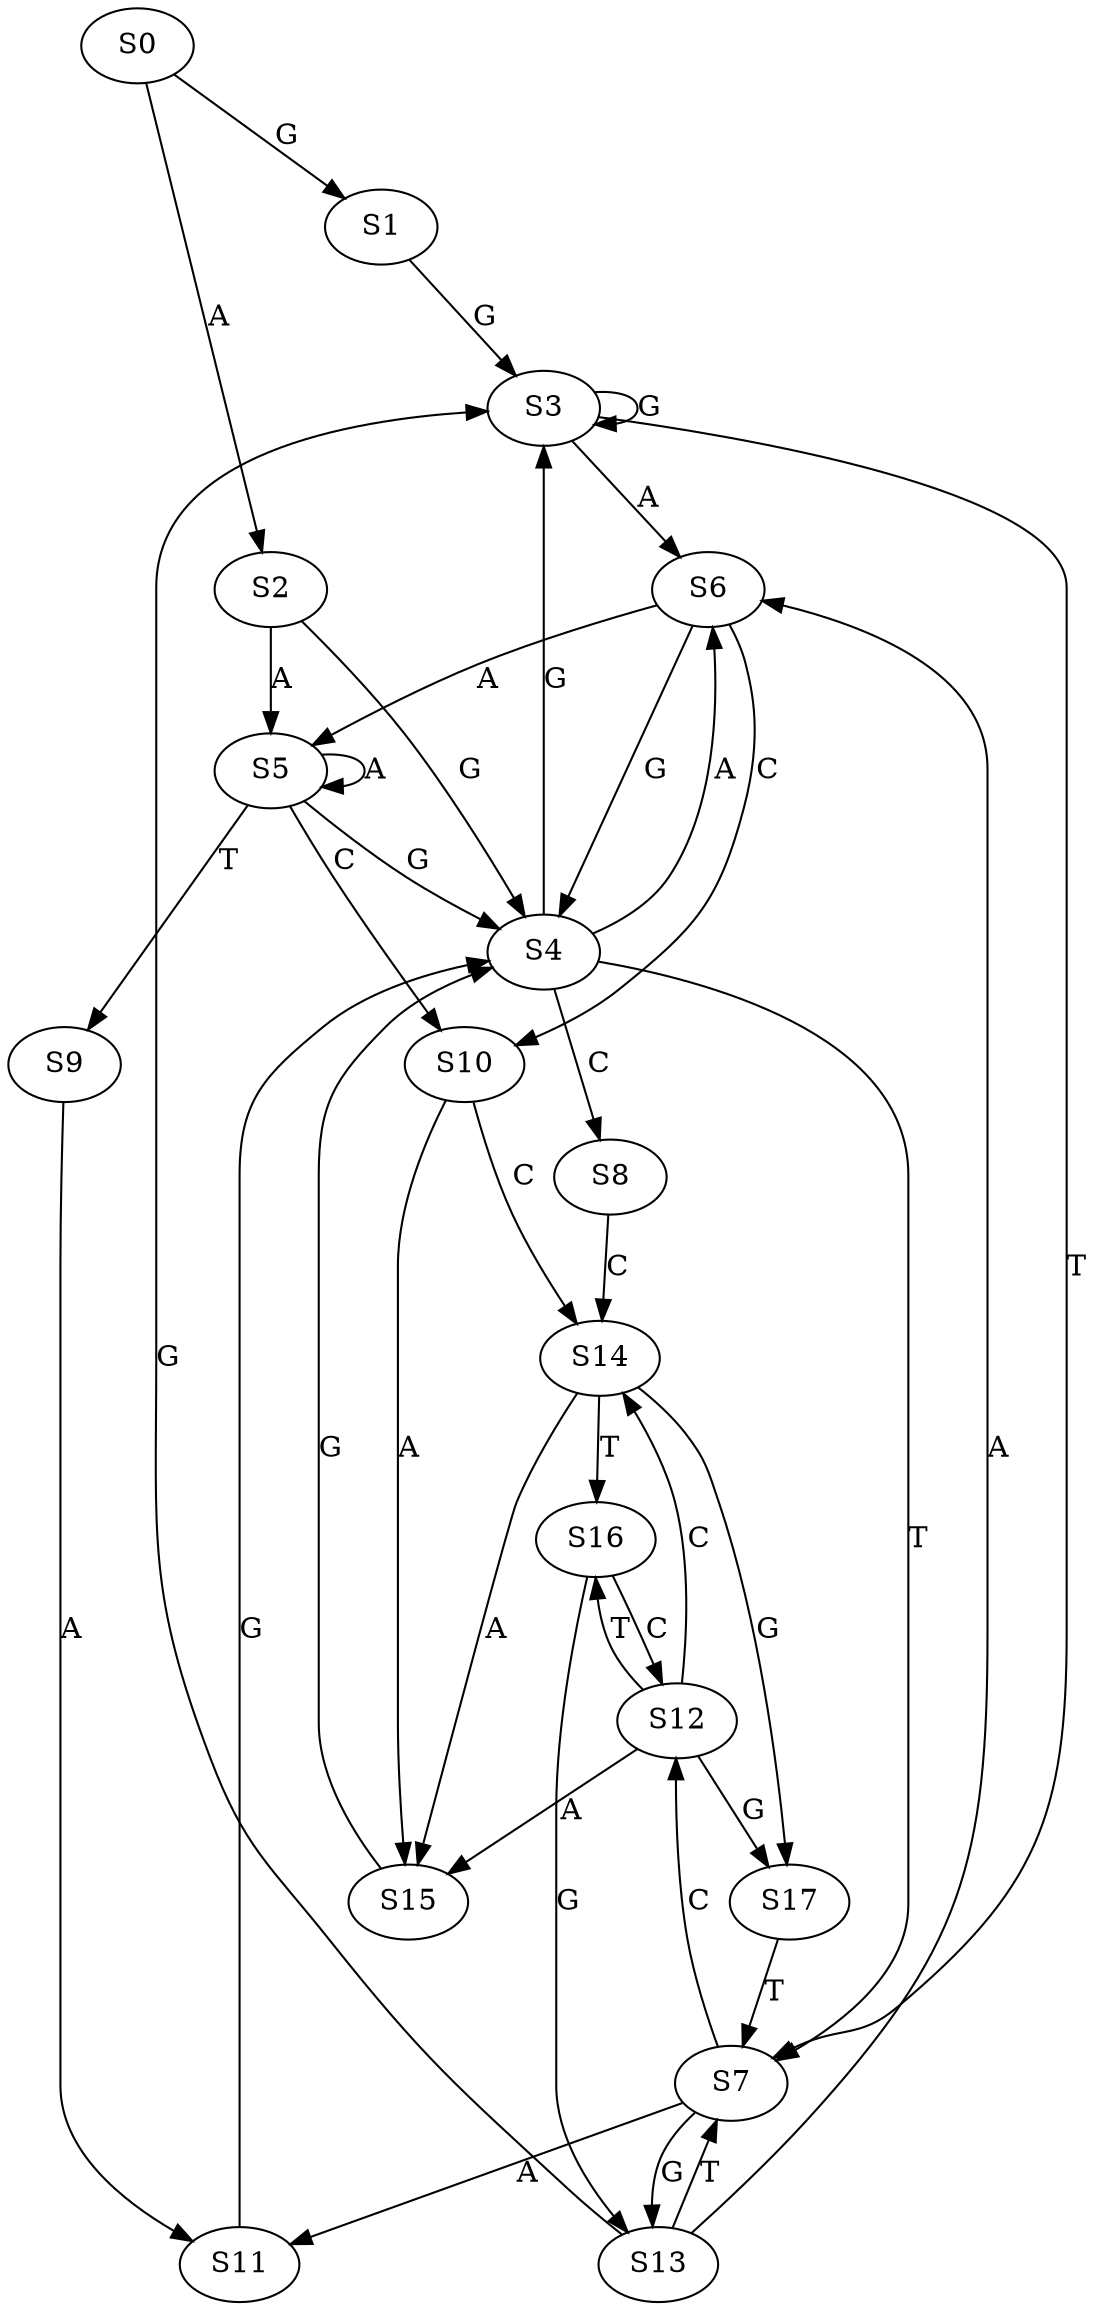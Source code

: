 strict digraph  {
	S0 -> S1 [ label = G ];
	S0 -> S2 [ label = A ];
	S1 -> S3 [ label = G ];
	S2 -> S4 [ label = G ];
	S2 -> S5 [ label = A ];
	S3 -> S6 [ label = A ];
	S3 -> S7 [ label = T ];
	S3 -> S3 [ label = G ];
	S4 -> S7 [ label = T ];
	S4 -> S3 [ label = G ];
	S4 -> S6 [ label = A ];
	S4 -> S8 [ label = C ];
	S5 -> S9 [ label = T ];
	S5 -> S10 [ label = C ];
	S5 -> S4 [ label = G ];
	S5 -> S5 [ label = A ];
	S6 -> S4 [ label = G ];
	S6 -> S5 [ label = A ];
	S6 -> S10 [ label = C ];
	S7 -> S11 [ label = A ];
	S7 -> S12 [ label = C ];
	S7 -> S13 [ label = G ];
	S8 -> S14 [ label = C ];
	S9 -> S11 [ label = A ];
	S10 -> S15 [ label = A ];
	S10 -> S14 [ label = C ];
	S11 -> S4 [ label = G ];
	S12 -> S16 [ label = T ];
	S12 -> S15 [ label = A ];
	S12 -> S17 [ label = G ];
	S12 -> S14 [ label = C ];
	S13 -> S6 [ label = A ];
	S13 -> S7 [ label = T ];
	S13 -> S3 [ label = G ];
	S14 -> S15 [ label = A ];
	S14 -> S16 [ label = T ];
	S14 -> S17 [ label = G ];
	S15 -> S4 [ label = G ];
	S16 -> S13 [ label = G ];
	S16 -> S12 [ label = C ];
	S17 -> S7 [ label = T ];
}

